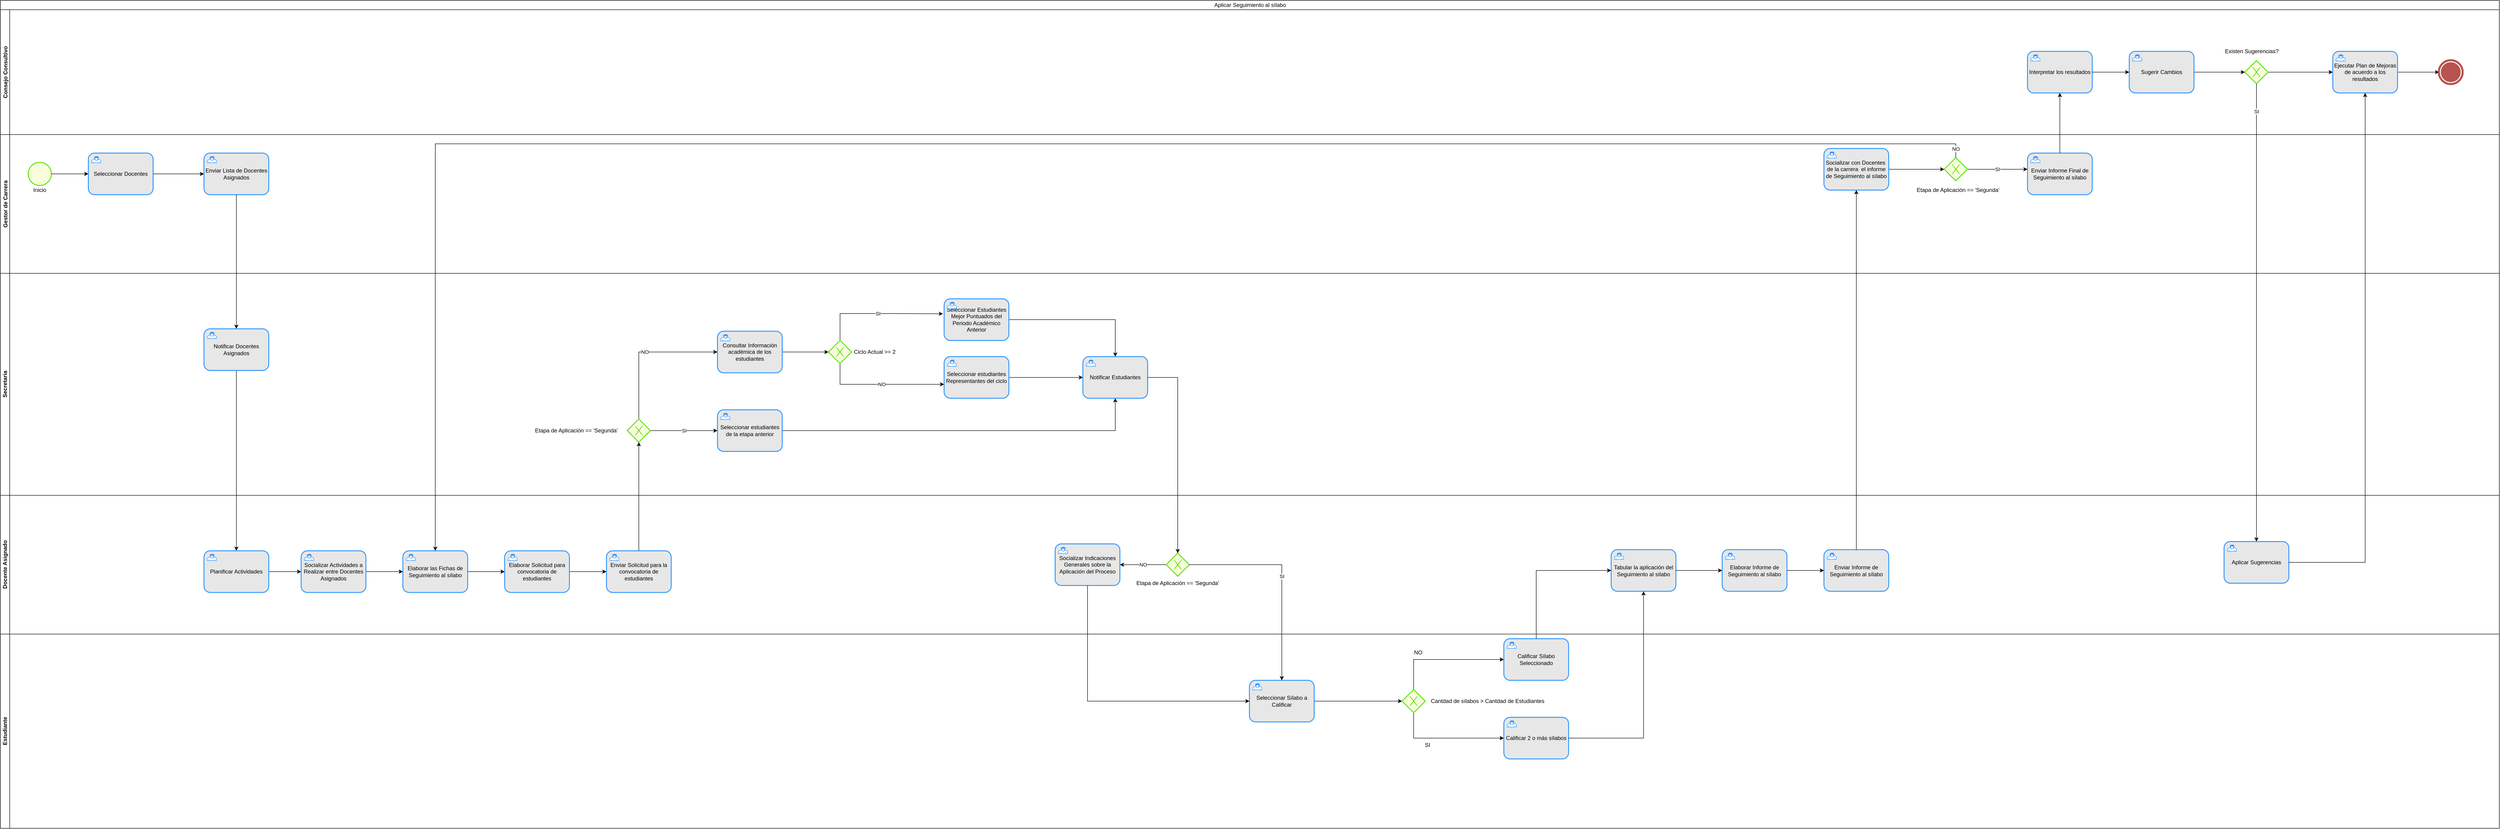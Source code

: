 <mxfile version="13.7.3" type="device"><diagram id="wMS6c1qo7de0cY_xUl5a" name="Seguimiento al sílabo y Plan de mejoras"><mxGraphModel dx="6870" dy="4930" grid="1" gridSize="10" guides="1" tooltips="1" connect="1" arrows="1" fold="1" page="1" pageScale="1" pageWidth="1100" pageHeight="850" math="0" shadow="0"><root><mxCell id="0"/><mxCell id="1" parent="0"/><mxCell id="7j1vXQ3Y-pp646SLvVlO-3" value="&lt;span style=&quot;font-weight: 400&quot;&gt;Aplicar Seguimiento al sílabo&lt;/span&gt;" style="swimlane;html=1;childLayout=stackLayout;resizeParent=1;resizeParentMax=0;horizontal=1;startSize=20;horizontalStack=0;" parent="1" vertex="1"><mxGeometry x="58" y="-40" width="5402" height="1790" as="geometry"/></mxCell><mxCell id="c_c4FFvJyuz6rl3Tw18J-2" value="Consejo Consultivo" style="swimlane;startSize=20;horizontal=0;" parent="7j1vXQ3Y-pp646SLvVlO-3" vertex="1"><mxGeometry y="20" width="5402" height="270" as="geometry"/></mxCell><mxCell id="c_c4FFvJyuz6rl3Tw18J-98" value="Existen Sugerencias?" style="text;html=1;strokeColor=none;fillColor=none;align=center;verticalAlign=middle;whiteSpace=wrap;rounded=0;" parent="c_c4FFvJyuz6rl3Tw18J-2" vertex="1"><mxGeometry x="4792" y="80" width="150" height="20" as="geometry"/></mxCell><mxCell id="hobeOAE55sl266uEwtVX-44" style="edgeStyle=orthogonalEdgeStyle;rounded=0;orthogonalLoop=1;jettySize=auto;html=1;entryX=0;entryY=0.5;entryDx=0;entryDy=0;" edge="1" parent="c_c4FFvJyuz6rl3Tw18J-2" source="c_c4FFvJyuz6rl3Tw18J-96" target="c_c4FFvJyuz6rl3Tw18J-99"><mxGeometry relative="1" as="geometry"/></mxCell><mxCell id="c_c4FFvJyuz6rl3Tw18J-96" value="" style="shape=mxgraph.bpmn.shape;html=1;verticalLabelPosition=bottom;labelBackgroundColor=#ffffff;verticalAlign=top;align=center;perimeter=rhombusPerimeter;background=gateway;outlineConnect=0;outline=none;symbol=exclusiveGw;strokeWidth=2;strokeColor=#60E10B;fillColor=#F9FDDD;" parent="c_c4FFvJyuz6rl3Tw18J-2" vertex="1"><mxGeometry x="4852" y="110" width="50" height="50" as="geometry"/></mxCell><mxCell id="c_c4FFvJyuz6rl3Tw18J-93" value="Interpretar los resultados" style="html=1;whiteSpace=wrap;rounded=1;dropTarget=0;strokeWidth=2;strokeColor=#3399FF;fillColor=#E7E7E7;" parent="c_c4FFvJyuz6rl3Tw18J-2" vertex="1"><mxGeometry x="4382" y="90" width="140" height="90" as="geometry"/></mxCell><mxCell id="c_c4FFvJyuz6rl3Tw18J-94" value="" style="shape=mxgraph.bpmn.user_task;html=1;outlineConnect=0;fontFamily=Helvetica;fontSize=12;fontColor=#000000;align=center;strokeColor=#3399FF;fillColor=#ffffff;" parent="c_c4FFvJyuz6rl3Tw18J-93" vertex="1"><mxGeometry width="20" height="14" relative="1" as="geometry"><mxPoint x="7" y="7" as="offset"/></mxGeometry></mxCell><mxCell id="hobeOAE55sl266uEwtVX-47" style="edgeStyle=orthogonalEdgeStyle;rounded=0;orthogonalLoop=1;jettySize=auto;html=1;entryX=0;entryY=0.5;entryDx=0;entryDy=0;" edge="1" parent="c_c4FFvJyuz6rl3Tw18J-2" source="c_c4FFvJyuz6rl3Tw18J-99" target="7j1vXQ3Y-pp646SLvVlO-154"><mxGeometry relative="1" as="geometry"/></mxCell><mxCell id="c_c4FFvJyuz6rl3Tw18J-99" value="Ejecutar Plan de Mejoras de acuerdo a los resultados" style="html=1;whiteSpace=wrap;rounded=1;dropTarget=0;strokeWidth=2;strokeColor=#3399FF;fillColor=#E7E7E7;" parent="c_c4FFvJyuz6rl3Tw18J-2" vertex="1"><mxGeometry x="5042" y="90" width="140" height="90" as="geometry"/></mxCell><mxCell id="c_c4FFvJyuz6rl3Tw18J-100" value="" style="shape=mxgraph.bpmn.user_task;html=1;outlineConnect=0;fontFamily=Helvetica;fontSize=12;fontColor=#000000;align=center;strokeColor=#3399FF;fillColor=#ffffff;" parent="c_c4FFvJyuz6rl3Tw18J-99" vertex="1"><mxGeometry width="20" height="14" relative="1" as="geometry"><mxPoint x="7" y="7" as="offset"/></mxGeometry></mxCell><mxCell id="7j1vXQ3Y-pp646SLvVlO-154" value="" style="shape=mxgraph.bpmn.shape;html=1;verticalLabelPosition=bottom;labelBackgroundColor=#ffffff;verticalAlign=top;align=center;perimeter=ellipsePerimeter;outlineConnect=0;outline=end;symbol=terminate;strokeWidth=2;strokeColor=#B85450;" parent="c_c4FFvJyuz6rl3Tw18J-2" vertex="1"><mxGeometry x="5272" y="110" width="50" height="50" as="geometry"/></mxCell><mxCell id="c_c4FFvJyuz6rl3Tw18J-1" value="Gestor de Carrera" style="swimlane;startSize=20;horizontal=0;" parent="7j1vXQ3Y-pp646SLvVlO-3" vertex="1"><mxGeometry y="290" width="5402" height="300" as="geometry"/></mxCell><mxCell id="hobeOAE55sl266uEwtVX-33" style="edgeStyle=orthogonalEdgeStyle;rounded=0;orthogonalLoop=1;jettySize=auto;html=1;" edge="1" parent="c_c4FFvJyuz6rl3Tw18J-1" source="hobeOAE55sl266uEwtVX-27" target="hobeOAE55sl266uEwtVX-31"><mxGeometry relative="1" as="geometry"/></mxCell><mxCell id="hobeOAE55sl266uEwtVX-27" value="Socializar con Docentes&amp;nbsp; de la carrera&amp;nbsp; el informe de Seguimiento al sílabo" style="html=1;whiteSpace=wrap;rounded=1;dropTarget=0;strokeWidth=2;strokeColor=#3399FF;fillColor=#E7E7E7;" vertex="1" parent="c_c4FFvJyuz6rl3Tw18J-1"><mxGeometry x="3942" y="30" width="140" height="90" as="geometry"/></mxCell><mxCell id="hobeOAE55sl266uEwtVX-28" value="" style="shape=mxgraph.bpmn.user_task;html=1;outlineConnect=0;fontFamily=Helvetica;fontSize=12;fontColor=#000000;align=center;strokeColor=#3399FF;fillColor=#ffffff;" vertex="1" parent="hobeOAE55sl266uEwtVX-27"><mxGeometry width="20" height="14" relative="1" as="geometry"><mxPoint x="7" y="7" as="offset"/></mxGeometry></mxCell><mxCell id="hobeOAE55sl266uEwtVX-34" value="SI" style="edgeStyle=orthogonalEdgeStyle;rounded=0;orthogonalLoop=1;jettySize=auto;html=1;entryX=0;entryY=0.389;entryDx=0;entryDy=0;entryPerimeter=0;" edge="1" parent="c_c4FFvJyuz6rl3Tw18J-1" source="hobeOAE55sl266uEwtVX-31" target="c_c4FFvJyuz6rl3Tw18J-87"><mxGeometry relative="1" as="geometry"/></mxCell><mxCell id="hobeOAE55sl266uEwtVX-31" value="" style="shape=mxgraph.bpmn.shape;html=1;verticalLabelPosition=bottom;labelBackgroundColor=#ffffff;verticalAlign=top;align=center;perimeter=rhombusPerimeter;background=gateway;outlineConnect=0;outline=none;symbol=exclusiveGw;strokeWidth=2;strokeColor=#60E10B;fillColor=#F9FDDD;" vertex="1" parent="c_c4FFvJyuz6rl3Tw18J-1"><mxGeometry x="4202" y="50" width="50" height="50" as="geometry"/></mxCell><mxCell id="7j1vXQ3Y-pp646SLvVlO-85" value="Enviar Lista de Docentes Asignados" style="html=1;whiteSpace=wrap;rounded=1;dropTarget=0;strokeWidth=2;strokeColor=#3399FF;fillColor=#E7E7E7;" parent="c_c4FFvJyuz6rl3Tw18J-1" vertex="1"><mxGeometry x="440" y="40" width="140" height="90" as="geometry"/></mxCell><mxCell id="7j1vXQ3Y-pp646SLvVlO-86" value="" style="shape=mxgraph.bpmn.user_task;html=1;outlineConnect=0;fontFamily=Helvetica;fontSize=12;fontColor=#000000;align=center;strokeColor=#3399FF;fillColor=#ffffff;" parent="7j1vXQ3Y-pp646SLvVlO-85" vertex="1"><mxGeometry width="20" height="14" relative="1" as="geometry"><mxPoint x="7" y="7" as="offset"/></mxGeometry></mxCell><mxCell id="7j1vXQ3Y-pp646SLvVlO-58" value="" style="shape=mxgraph.bpmn.shape;html=1;verticalLabelPosition=bottom;labelBackgroundColor=#ffffff;verticalAlign=top;align=center;perimeter=ellipsePerimeter;outlineConnect=0;outline=standard;symbol=general;strokeWidth=2;strokeColor=#60E10B;fillColor=#F9FDDD;" parent="c_c4FFvJyuz6rl3Tw18J-1" vertex="1"><mxGeometry x="60" y="60" width="50" height="50" as="geometry"/></mxCell><mxCell id="7j1vXQ3Y-pp646SLvVlO-84" style="edgeStyle=orthogonalEdgeStyle;rounded=0;orthogonalLoop=1;jettySize=auto;html=1;entryX=0;entryY=0.5;entryDx=0;entryDy=0;" parent="c_c4FFvJyuz6rl3Tw18J-1" source="7j1vXQ3Y-pp646SLvVlO-58" target="7j1vXQ3Y-pp646SLvVlO-82" edge="1"><mxGeometry relative="1" as="geometry"/></mxCell><mxCell id="7j1vXQ3Y-pp646SLvVlO-82" value="Seleccionar Docentes" style="html=1;whiteSpace=wrap;rounded=1;dropTarget=0;strokeWidth=2;strokeColor=#3399FF;fillColor=#E7E7E7;" parent="c_c4FFvJyuz6rl3Tw18J-1" vertex="1"><mxGeometry x="190" y="40" width="140" height="90" as="geometry"/></mxCell><mxCell id="7j1vXQ3Y-pp646SLvVlO-83" value="" style="shape=mxgraph.bpmn.user_task;html=1;outlineConnect=0;fontFamily=Helvetica;fontSize=12;fontColor=#000000;align=center;strokeColor=#3399FF;fillColor=#ffffff;" parent="7j1vXQ3Y-pp646SLvVlO-82" vertex="1"><mxGeometry width="20" height="14" relative="1" as="geometry"><mxPoint x="7" y="7" as="offset"/></mxGeometry></mxCell><mxCell id="c_c4FFvJyuz6rl3Tw18J-87" value="Enviar Informe Final de Seguimiento al sílabo" style="html=1;whiteSpace=wrap;rounded=1;dropTarget=0;strokeWidth=2;strokeColor=#3399FF;fillColor=#E7E7E7;" parent="c_c4FFvJyuz6rl3Tw18J-1" vertex="1"><mxGeometry x="4382" y="40" width="140" height="90" as="geometry"/></mxCell><mxCell id="c_c4FFvJyuz6rl3Tw18J-88" value="" style="shape=mxgraph.bpmn.user_task;html=1;outlineConnect=0;fontFamily=Helvetica;fontSize=12;fontColor=#000000;align=center;strokeColor=#3399FF;fillColor=#ffffff;" parent="c_c4FFvJyuz6rl3Tw18J-87" vertex="1"><mxGeometry width="20" height="14" relative="1" as="geometry"><mxPoint x="7" y="7" as="offset"/></mxGeometry></mxCell><mxCell id="7j1vXQ3Y-pp646SLvVlO-61" value="Inicio" style="text;html=1;strokeColor=none;fillColor=none;align=center;verticalAlign=middle;whiteSpace=wrap;rounded=0;" parent="c_c4FFvJyuz6rl3Tw18J-1" vertex="1"><mxGeometry x="35" y="110" width="100" height="20" as="geometry"/></mxCell><mxCell id="7j1vXQ3Y-pp646SLvVlO-87" value="" style="edgeStyle=orthogonalEdgeStyle;rounded=0;orthogonalLoop=1;jettySize=auto;html=1;" parent="c_c4FFvJyuz6rl3Tw18J-1" source="7j1vXQ3Y-pp646SLvVlO-82" target="7j1vXQ3Y-pp646SLvVlO-85" edge="1"><mxGeometry relative="1" as="geometry"/></mxCell><mxCell id="hobeOAE55sl266uEwtVX-32" value="Etapa de Aplicación == 'Segunda'" style="text;html=1;strokeColor=none;fillColor=none;align=center;verticalAlign=middle;whiteSpace=wrap;rounded=0;" vertex="1" parent="c_c4FFvJyuz6rl3Tw18J-1"><mxGeometry x="4122" y="110" width="220" height="20" as="geometry"/></mxCell><mxCell id="oKVSsFdwp7j3t7HxTBMV-1" style="edgeStyle=orthogonalEdgeStyle;rounded=0;orthogonalLoop=1;jettySize=auto;html=1;" parent="7j1vXQ3Y-pp646SLvVlO-3" source="7j1vXQ3Y-pp646SLvVlO-85" target="7j1vXQ3Y-pp646SLvVlO-91" edge="1"><mxGeometry relative="1" as="geometry"/></mxCell><mxCell id="oKVSsFdwp7j3t7HxTBMV-2" style="edgeStyle=orthogonalEdgeStyle;rounded=0;orthogonalLoop=1;jettySize=auto;html=1;" parent="7j1vXQ3Y-pp646SLvVlO-3" source="7j1vXQ3Y-pp646SLvVlO-91" target="c_c4FFvJyuz6rl3Tw18J-4" edge="1"><mxGeometry relative="1" as="geometry"/></mxCell><mxCell id="7j1vXQ3Y-pp646SLvVlO-21" value="Secretaria" style="swimlane;html=1;startSize=20;horizontal=0;" parent="7j1vXQ3Y-pp646SLvVlO-3" vertex="1"><mxGeometry y="590" width="5402" height="480" as="geometry"/></mxCell><mxCell id="c_c4FFvJyuz6rl3Tw18J-37" style="edgeStyle=orthogonalEdgeStyle;rounded=0;orthogonalLoop=1;jettySize=auto;html=1;entryX=0.5;entryY=0;entryDx=0;entryDy=0;" parent="7j1vXQ3Y-pp646SLvVlO-21" source="c_c4FFvJyuz6rl3Tw18J-25" target="c_c4FFvJyuz6rl3Tw18J-35" edge="1"><mxGeometry relative="1" as="geometry"/></mxCell><mxCell id="c_c4FFvJyuz6rl3Tw18J-25" value="Seleccionar Estudiantes Mejor Puntuados del Periodo Académico Anterior" style="html=1;whiteSpace=wrap;rounded=1;dropTarget=0;strokeWidth=2;strokeColor=#3399FF;fillColor=#E7E7E7;" parent="7j1vXQ3Y-pp646SLvVlO-21" vertex="1"><mxGeometry x="2040" y="55.07" width="140" height="90" as="geometry"/></mxCell><mxCell id="c_c4FFvJyuz6rl3Tw18J-26" value="" style="shape=mxgraph.bpmn.user_task;html=1;outlineConnect=0;fontFamily=Helvetica;fontSize=12;fontColor=#000000;align=center;strokeColor=#3399FF;fillColor=#ffffff;" parent="c_c4FFvJyuz6rl3Tw18J-25" vertex="1"><mxGeometry width="20" height="14" relative="1" as="geometry"><mxPoint x="7" y="7" as="offset"/></mxGeometry></mxCell><mxCell id="hobeOAE55sl266uEwtVX-9" value="NO" style="edgeStyle=orthogonalEdgeStyle;rounded=0;orthogonalLoop=1;jettySize=auto;html=1;entryX=0;entryY=0.666;entryDx=0;entryDy=0;entryPerimeter=0;" edge="1" parent="7j1vXQ3Y-pp646SLvVlO-21" source="c_c4FFvJyuz6rl3Tw18J-23" target="c_c4FFvJyuz6rl3Tw18J-27"><mxGeometry relative="1" as="geometry"><Array as="points"><mxPoint x="1815" y="240"/></Array></mxGeometry></mxCell><mxCell id="hobeOAE55sl266uEwtVX-10" value="SI" style="edgeStyle=orthogonalEdgeStyle;rounded=0;orthogonalLoop=1;jettySize=auto;html=1;entryX=-0.018;entryY=0.36;entryDx=0;entryDy=0;entryPerimeter=0;" edge="1" parent="7j1vXQ3Y-pp646SLvVlO-21" source="c_c4FFvJyuz6rl3Tw18J-23" target="c_c4FFvJyuz6rl3Tw18J-25"><mxGeometry relative="1" as="geometry"><Array as="points"><mxPoint x="1815" y="87"/><mxPoint x="1940" y="87"/></Array></mxGeometry></mxCell><mxCell id="c_c4FFvJyuz6rl3Tw18J-23" value="" style="shape=mxgraph.bpmn.shape;html=1;verticalLabelPosition=bottom;labelBackgroundColor=#ffffff;verticalAlign=top;align=center;perimeter=rhombusPerimeter;background=gateway;outlineConnect=0;outline=none;symbol=exclusiveGw;strokeWidth=2;strokeColor=#60E10B;fillColor=#F9FDDD;" parent="7j1vXQ3Y-pp646SLvVlO-21" vertex="1"><mxGeometry x="1790" y="145.07" width="50" height="50" as="geometry"/></mxCell><mxCell id="c_c4FFvJyuz6rl3Tw18J-34" value="Ciclo Actual &amp;gt;= 2" style="text;html=1;strokeColor=none;fillColor=none;align=center;verticalAlign=middle;whiteSpace=wrap;rounded=0;" parent="7j1vXQ3Y-pp646SLvVlO-21" vertex="1"><mxGeometry x="1840" y="160.07" width="100" height="20" as="geometry"/></mxCell><mxCell id="7j1vXQ3Y-pp646SLvVlO-91" value="Notificar Docentes Asignados" style="html=1;whiteSpace=wrap;rounded=1;dropTarget=0;strokeWidth=2;strokeColor=#3399FF;fillColor=#E7E7E7;" parent="7j1vXQ3Y-pp646SLvVlO-21" vertex="1"><mxGeometry x="440" y="120" width="140" height="90" as="geometry"/></mxCell><mxCell id="7j1vXQ3Y-pp646SLvVlO-92" value="" style="shape=mxgraph.bpmn.user_task;html=1;outlineConnect=0;fontFamily=Helvetica;fontSize=12;fontColor=#000000;align=center;strokeColor=#3399FF;fillColor=#ffffff;" parent="7j1vXQ3Y-pp646SLvVlO-91" vertex="1"><mxGeometry width="20" height="14" relative="1" as="geometry"><mxPoint x="7" y="7" as="offset"/></mxGeometry></mxCell><mxCell id="c_c4FFvJyuz6rl3Tw18J-24" style="edgeStyle=orthogonalEdgeStyle;rounded=0;orthogonalLoop=1;jettySize=auto;html=1;" parent="7j1vXQ3Y-pp646SLvVlO-21" source="c_c4FFvJyuz6rl3Tw18J-20" target="c_c4FFvJyuz6rl3Tw18J-23" edge="1"><mxGeometry relative="1" as="geometry"/></mxCell><mxCell id="c_c4FFvJyuz6rl3Tw18J-20" value="Consultar Información académica de los estudiantes" style="html=1;whiteSpace=wrap;rounded=1;dropTarget=0;strokeWidth=2;strokeColor=#3399FF;fillColor=#E7E7E7;" parent="7j1vXQ3Y-pp646SLvVlO-21" vertex="1"><mxGeometry x="1550" y="125.07" width="140" height="90" as="geometry"/></mxCell><mxCell id="c_c4FFvJyuz6rl3Tw18J-21" value="" style="shape=mxgraph.bpmn.user_task;html=1;outlineConnect=0;fontFamily=Helvetica;fontSize=12;fontColor=#000000;align=center;strokeColor=#3399FF;fillColor=#ffffff;" parent="c_c4FFvJyuz6rl3Tw18J-20" vertex="1"><mxGeometry width="20" height="14" relative="1" as="geometry"><mxPoint x="7" y="7" as="offset"/></mxGeometry></mxCell><mxCell id="hobeOAE55sl266uEwtVX-8" style="edgeStyle=orthogonalEdgeStyle;rounded=0;orthogonalLoop=1;jettySize=auto;html=1;entryX=0;entryY=0.5;entryDx=0;entryDy=0;" edge="1" parent="7j1vXQ3Y-pp646SLvVlO-21" source="c_c4FFvJyuz6rl3Tw18J-27" target="c_c4FFvJyuz6rl3Tw18J-35"><mxGeometry relative="1" as="geometry"/></mxCell><mxCell id="c_c4FFvJyuz6rl3Tw18J-27" value="Seleccionar estudiantes Representantes del ciclo" style="html=1;whiteSpace=wrap;rounded=1;dropTarget=0;strokeWidth=2;strokeColor=#3399FF;fillColor=#E7E7E7;" parent="7j1vXQ3Y-pp646SLvVlO-21" vertex="1"><mxGeometry x="2040" y="180.07" width="140" height="90" as="geometry"/></mxCell><mxCell id="c_c4FFvJyuz6rl3Tw18J-28" value="" style="shape=mxgraph.bpmn.user_task;html=1;outlineConnect=0;fontFamily=Helvetica;fontSize=12;fontColor=#000000;align=center;strokeColor=#3399FF;fillColor=#ffffff;" parent="c_c4FFvJyuz6rl3Tw18J-27" vertex="1"><mxGeometry width="20" height="14" relative="1" as="geometry"><mxPoint x="7" y="7" as="offset"/></mxGeometry></mxCell><mxCell id="c_c4FFvJyuz6rl3Tw18J-35" value="Notificar Estudiantes" style="html=1;whiteSpace=wrap;rounded=1;dropTarget=0;strokeWidth=2;strokeColor=#3399FF;fillColor=#E7E7E7;" parent="7j1vXQ3Y-pp646SLvVlO-21" vertex="1"><mxGeometry x="2340" y="180.07" width="140" height="90" as="geometry"/></mxCell><mxCell id="c_c4FFvJyuz6rl3Tw18J-36" value="" style="shape=mxgraph.bpmn.user_task;html=1;outlineConnect=0;fontFamily=Helvetica;fontSize=12;fontColor=#000000;align=center;strokeColor=#3399FF;fillColor=#ffffff;" parent="c_c4FFvJyuz6rl3Tw18J-35" vertex="1"><mxGeometry width="20" height="14" relative="1" as="geometry"><mxPoint x="7" y="7" as="offset"/></mxGeometry></mxCell><mxCell id="hobeOAE55sl266uEwtVX-11" style="edgeStyle=orthogonalEdgeStyle;rounded=0;orthogonalLoop=1;jettySize=auto;html=1;entryX=0.5;entryY=1;entryDx=0;entryDy=0;" edge="1" parent="7j1vXQ3Y-pp646SLvVlO-21" source="hobeOAE55sl266uEwtVX-5" target="c_c4FFvJyuz6rl3Tw18J-35"><mxGeometry relative="1" as="geometry"/></mxCell><mxCell id="hobeOAE55sl266uEwtVX-5" value="Seleccionar estudiantes de la etapa anterior" style="html=1;whiteSpace=wrap;rounded=1;dropTarget=0;strokeWidth=2;strokeColor=#3399FF;fillColor=#E7E7E7;" vertex="1" parent="7j1vXQ3Y-pp646SLvVlO-21"><mxGeometry x="1550" y="295.07" width="140" height="90" as="geometry"/></mxCell><mxCell id="hobeOAE55sl266uEwtVX-6" value="" style="shape=mxgraph.bpmn.user_task;html=1;outlineConnect=0;fontFamily=Helvetica;fontSize=12;fontColor=#000000;align=center;strokeColor=#3399FF;fillColor=#ffffff;" vertex="1" parent="hobeOAE55sl266uEwtVX-5"><mxGeometry width="20" height="14" relative="1" as="geometry"><mxPoint x="7" y="7" as="offset"/></mxGeometry></mxCell><mxCell id="hobeOAE55sl266uEwtVX-3" value="Etapa de Aplicación == 'Segunda'" style="text;html=1;strokeColor=none;fillColor=none;align=center;verticalAlign=middle;whiteSpace=wrap;rounded=0;" vertex="1" parent="7j1vXQ3Y-pp646SLvVlO-21"><mxGeometry x="1135" y="330.07" width="220" height="20" as="geometry"/></mxCell><mxCell id="hobeOAE55sl266uEwtVX-4" value="NO" style="edgeStyle=orthogonalEdgeStyle;rounded=0;orthogonalLoop=1;jettySize=auto;html=1;entryX=0;entryY=0.5;entryDx=0;entryDy=0;" edge="1" parent="7j1vXQ3Y-pp646SLvVlO-21" source="hobeOAE55sl266uEwtVX-1" target="c_c4FFvJyuz6rl3Tw18J-20"><mxGeometry relative="1" as="geometry"><Array as="points"><mxPoint x="1380" y="170"/></Array></mxGeometry></mxCell><mxCell id="hobeOAE55sl266uEwtVX-7" value="SI" style="edgeStyle=orthogonalEdgeStyle;rounded=0;orthogonalLoop=1;jettySize=auto;html=1;entryX=0;entryY=0.5;entryDx=0;entryDy=0;" edge="1" parent="7j1vXQ3Y-pp646SLvVlO-21" source="hobeOAE55sl266uEwtVX-1" target="hobeOAE55sl266uEwtVX-5"><mxGeometry relative="1" as="geometry"/></mxCell><mxCell id="hobeOAE55sl266uEwtVX-1" value="" style="shape=mxgraph.bpmn.shape;html=1;verticalLabelPosition=bottom;labelBackgroundColor=#ffffff;verticalAlign=top;align=center;perimeter=rhombusPerimeter;background=gateway;outlineConnect=0;outline=none;symbol=exclusiveGw;strokeWidth=2;strokeColor=#60E10B;fillColor=#F9FDDD;" vertex="1" parent="7j1vXQ3Y-pp646SLvVlO-21"><mxGeometry x="1355" y="315.07" width="50" height="50" as="geometry"/></mxCell><mxCell id="7j1vXQ3Y-pp646SLvVlO-37" value="Docente Asignado" style="swimlane;html=1;startSize=20;horizontal=0;" parent="7j1vXQ3Y-pp646SLvVlO-3" vertex="1"><mxGeometry y="1070" width="5402" height="300" as="geometry"/></mxCell><mxCell id="7j1vXQ3Y-pp646SLvVlO-46" style="edgeStyle=none;rounded=0;orthogonalLoop=1;jettySize=auto;html=1;endArrow=classicThin;endFill=1;strokeWidth=2;" parent="7j1vXQ3Y-pp646SLvVlO-37" edge="1"><mxGeometry relative="1" as="geometry"><mxPoint x="1595" y="150" as="sourcePoint"/></mxGeometry></mxCell><mxCell id="7j1vXQ3Y-pp646SLvVlO-47" style="edgeStyle=orthogonalEdgeStyle;rounded=0;orthogonalLoop=1;jettySize=auto;html=1;entryX=0;entryY=0.5;entryDx=0;entryDy=0;strokeWidth=2;" parent="7j1vXQ3Y-pp646SLvVlO-37" edge="1"><mxGeometry relative="1" as="geometry"><mxPoint x="1385" y="150" as="sourcePoint"/></mxGeometry></mxCell><mxCell id="7j1vXQ3Y-pp646SLvVlO-57" style="edgeStyle=orthogonalEdgeStyle;rounded=0;orthogonalLoop=1;jettySize=auto;html=1;strokeWidth=2;" parent="7j1vXQ3Y-pp646SLvVlO-37" edge="1"><mxGeometry relative="1" as="geometry"><mxPoint x="1805" y="150" as="sourcePoint"/></mxGeometry></mxCell><mxCell id="oKVSsFdwp7j3t7HxTBMV-3" style="edgeStyle=orthogonalEdgeStyle;rounded=0;orthogonalLoop=1;jettySize=auto;html=1;entryX=0;entryY=0.5;entryDx=0;entryDy=0;" parent="7j1vXQ3Y-pp646SLvVlO-37" source="c_c4FFvJyuz6rl3Tw18J-4" target="c_c4FFvJyuz6rl3Tw18J-7" edge="1"><mxGeometry relative="1" as="geometry"/></mxCell><mxCell id="hobeOAE55sl266uEwtVX-41" value="Aplicar Sugerencias" style="html=1;whiteSpace=wrap;rounded=1;dropTarget=0;strokeWidth=2;strokeColor=#3399FF;fillColor=#E7E7E7;" vertex="1" parent="7j1vXQ3Y-pp646SLvVlO-37"><mxGeometry x="4807" y="100" width="140" height="90" as="geometry"/></mxCell><mxCell id="hobeOAE55sl266uEwtVX-42" value="" style="shape=mxgraph.bpmn.user_task;html=1;outlineConnect=0;fontFamily=Helvetica;fontSize=12;fontColor=#000000;align=center;strokeColor=#3399FF;fillColor=#ffffff;" vertex="1" parent="hobeOAE55sl266uEwtVX-41"><mxGeometry width="20" height="14" relative="1" as="geometry"><mxPoint x="7" y="7" as="offset"/></mxGeometry></mxCell><mxCell id="hobeOAE55sl266uEwtVX-14" value="Socializar Indicaciones Generales sobre la Aplicación del Proceso" style="html=1;whiteSpace=wrap;rounded=1;dropTarget=0;strokeWidth=2;strokeColor=#3399FF;fillColor=#E7E7E7;" vertex="1" parent="7j1vXQ3Y-pp646SLvVlO-37"><mxGeometry x="2280" y="105" width="140" height="90" as="geometry"/></mxCell><mxCell id="hobeOAE55sl266uEwtVX-15" value="" style="shape=mxgraph.bpmn.user_task;html=1;outlineConnect=0;fontFamily=Helvetica;fontSize=12;fontColor=#000000;align=center;strokeColor=#3399FF;fillColor=#ffffff;" vertex="1" parent="hobeOAE55sl266uEwtVX-14"><mxGeometry width="20" height="14" relative="1" as="geometry"><mxPoint x="7" y="7" as="offset"/></mxGeometry></mxCell><mxCell id="hobeOAE55sl266uEwtVX-16" value="NO" style="edgeStyle=orthogonalEdgeStyle;rounded=0;orthogonalLoop=1;jettySize=auto;html=1;entryX=1;entryY=0.5;entryDx=0;entryDy=0;" edge="1" parent="7j1vXQ3Y-pp646SLvVlO-37" source="hobeOAE55sl266uEwtVX-12" target="hobeOAE55sl266uEwtVX-14"><mxGeometry relative="1" as="geometry"/></mxCell><mxCell id="hobeOAE55sl266uEwtVX-12" value="" style="shape=mxgraph.bpmn.shape;html=1;verticalLabelPosition=bottom;labelBackgroundColor=#ffffff;verticalAlign=top;align=center;perimeter=rhombusPerimeter;background=gateway;outlineConnect=0;outline=none;symbol=exclusiveGw;strokeWidth=2;strokeColor=#60E10B;fillColor=#F9FDDD;" vertex="1" parent="7j1vXQ3Y-pp646SLvVlO-37"><mxGeometry x="2520" y="125" width="50" height="50" as="geometry"/></mxCell><mxCell id="hobeOAE55sl266uEwtVX-24" value="Enviar Informe de Seguimiento al sílabo" style="html=1;whiteSpace=wrap;rounded=1;dropTarget=0;strokeWidth=2;strokeColor=#3399FF;fillColor=#E7E7E7;" vertex="1" parent="7j1vXQ3Y-pp646SLvVlO-37"><mxGeometry x="3942" y="117.5" width="140" height="90" as="geometry"/></mxCell><mxCell id="hobeOAE55sl266uEwtVX-25" value="" style="shape=mxgraph.bpmn.user_task;html=1;outlineConnect=0;fontFamily=Helvetica;fontSize=12;fontColor=#000000;align=center;strokeColor=#3399FF;fillColor=#ffffff;" vertex="1" parent="hobeOAE55sl266uEwtVX-24"><mxGeometry width="20" height="14" relative="1" as="geometry"><mxPoint x="7" y="7" as="offset"/></mxGeometry></mxCell><mxCell id="c_c4FFvJyuz6rl3Tw18J-46" value="Tabular la aplicación del Seguimiento al sílabo" style="html=1;whiteSpace=wrap;rounded=1;dropTarget=0;strokeWidth=2;strokeColor=#3399FF;fillColor=#E7E7E7;" parent="7j1vXQ3Y-pp646SLvVlO-37" vertex="1"><mxGeometry x="3482" y="117.5" width="140" height="90" as="geometry"/></mxCell><mxCell id="c_c4FFvJyuz6rl3Tw18J-47" value="" style="shape=mxgraph.bpmn.user_task;html=1;outlineConnect=0;fontFamily=Helvetica;fontSize=12;fontColor=#000000;align=center;strokeColor=#3399FF;fillColor=#ffffff;" parent="c_c4FFvJyuz6rl3Tw18J-46" vertex="1"><mxGeometry width="20" height="14" relative="1" as="geometry"><mxPoint x="7" y="7" as="offset"/></mxGeometry></mxCell><mxCell id="c_c4FFvJyuz6rl3Tw18J-49" value="Elaborar Informe de Seguimiento al sílabo" style="html=1;whiteSpace=wrap;rounded=1;dropTarget=0;strokeWidth=2;strokeColor=#3399FF;fillColor=#E7E7E7;" parent="7j1vXQ3Y-pp646SLvVlO-37" vertex="1"><mxGeometry x="3722" y="117.5" width="140" height="90" as="geometry"/></mxCell><mxCell id="c_c4FFvJyuz6rl3Tw18J-50" value="" style="shape=mxgraph.bpmn.user_task;html=1;outlineConnect=0;fontFamily=Helvetica;fontSize=12;fontColor=#000000;align=center;strokeColor=#3399FF;fillColor=#ffffff;" parent="c_c4FFvJyuz6rl3Tw18J-49" vertex="1"><mxGeometry width="20" height="14" relative="1" as="geometry"><mxPoint x="7" y="7" as="offset"/></mxGeometry></mxCell><mxCell id="c_c4FFvJyuz6rl3Tw18J-4" value="Planificar Actividades" style="html=1;whiteSpace=wrap;rounded=1;dropTarget=0;strokeWidth=2;strokeColor=#3399FF;fillColor=#E7E7E7;" parent="7j1vXQ3Y-pp646SLvVlO-37" vertex="1"><mxGeometry x="440" y="120" width="140" height="90" as="geometry"/></mxCell><mxCell id="c_c4FFvJyuz6rl3Tw18J-5" value="" style="shape=mxgraph.bpmn.user_task;html=1;outlineConnect=0;fontFamily=Helvetica;fontSize=12;fontColor=#000000;align=center;strokeColor=#3399FF;fillColor=#ffffff;" parent="c_c4FFvJyuz6rl3Tw18J-4" vertex="1"><mxGeometry width="20" height="14" relative="1" as="geometry"><mxPoint x="7" y="7" as="offset"/></mxGeometry></mxCell><mxCell id="c_c4FFvJyuz6rl3Tw18J-13" value="" style="edgeStyle=orthogonalEdgeStyle;rounded=0;orthogonalLoop=1;jettySize=auto;html=1;" parent="7j1vXQ3Y-pp646SLvVlO-37" source="c_c4FFvJyuz6rl3Tw18J-7" target="c_c4FFvJyuz6rl3Tw18J-11" edge="1"><mxGeometry relative="1" as="geometry"/></mxCell><mxCell id="c_c4FFvJyuz6rl3Tw18J-7" value="Socializar Actividades a Realizar entre Docentes Asignados" style="html=1;whiteSpace=wrap;rounded=1;dropTarget=0;strokeWidth=2;strokeColor=#3399FF;fillColor=#E7E7E7;" parent="7j1vXQ3Y-pp646SLvVlO-37" vertex="1"><mxGeometry x="650" y="120" width="140" height="90" as="geometry"/></mxCell><mxCell id="c_c4FFvJyuz6rl3Tw18J-8" value="" style="shape=mxgraph.bpmn.user_task;html=1;outlineConnect=0;fontFamily=Helvetica;fontSize=12;fontColor=#000000;align=center;strokeColor=#3399FF;fillColor=#ffffff;" parent="c_c4FFvJyuz6rl3Tw18J-7" vertex="1"><mxGeometry width="20" height="14" relative="1" as="geometry"><mxPoint x="7" y="7" as="offset"/></mxGeometry></mxCell><mxCell id="c_c4FFvJyuz6rl3Tw18J-16" value="" style="edgeStyle=orthogonalEdgeStyle;rounded=0;orthogonalLoop=1;jettySize=auto;html=1;" parent="7j1vXQ3Y-pp646SLvVlO-37" source="c_c4FFvJyuz6rl3Tw18J-11" target="c_c4FFvJyuz6rl3Tw18J-14" edge="1"><mxGeometry relative="1" as="geometry"/></mxCell><mxCell id="c_c4FFvJyuz6rl3Tw18J-11" value="Elaborar las Fichas de Seguimiento al sílabo" style="html=1;whiteSpace=wrap;rounded=1;dropTarget=0;strokeWidth=2;strokeColor=#3399FF;fillColor=#E7E7E7;" parent="7j1vXQ3Y-pp646SLvVlO-37" vertex="1"><mxGeometry x="870" y="120" width="140" height="90" as="geometry"/></mxCell><mxCell id="c_c4FFvJyuz6rl3Tw18J-12" value="" style="shape=mxgraph.bpmn.user_task;html=1;outlineConnect=0;fontFamily=Helvetica;fontSize=12;fontColor=#000000;align=center;strokeColor=#3399FF;fillColor=#ffffff;" parent="c_c4FFvJyuz6rl3Tw18J-11" vertex="1"><mxGeometry width="20" height="14" relative="1" as="geometry"><mxPoint x="7" y="7" as="offset"/></mxGeometry></mxCell><mxCell id="c_c4FFvJyuz6rl3Tw18J-19" value="" style="edgeStyle=orthogonalEdgeStyle;rounded=0;orthogonalLoop=1;jettySize=auto;html=1;" parent="7j1vXQ3Y-pp646SLvVlO-37" source="c_c4FFvJyuz6rl3Tw18J-14" target="c_c4FFvJyuz6rl3Tw18J-17" edge="1"><mxGeometry relative="1" as="geometry"/></mxCell><mxCell id="c_c4FFvJyuz6rl3Tw18J-14" value="Elaborar Solicitud para convocatoria de estudiantes" style="html=1;whiteSpace=wrap;rounded=1;dropTarget=0;strokeWidth=2;strokeColor=#3399FF;fillColor=#E7E7E7;" parent="7j1vXQ3Y-pp646SLvVlO-37" vertex="1"><mxGeometry x="1090" y="120" width="140" height="90" as="geometry"/></mxCell><mxCell id="c_c4FFvJyuz6rl3Tw18J-15" value="" style="shape=mxgraph.bpmn.user_task;html=1;outlineConnect=0;fontFamily=Helvetica;fontSize=12;fontColor=#000000;align=center;strokeColor=#3399FF;fillColor=#ffffff;" parent="c_c4FFvJyuz6rl3Tw18J-14" vertex="1"><mxGeometry width="20" height="14" relative="1" as="geometry"><mxPoint x="7" y="7" as="offset"/></mxGeometry></mxCell><mxCell id="c_c4FFvJyuz6rl3Tw18J-17" value="Enviar Solicitud para la convocatoria de estudiantes" style="html=1;whiteSpace=wrap;rounded=1;dropTarget=0;strokeWidth=2;strokeColor=#3399FF;fillColor=#E7E7E7;" parent="7j1vXQ3Y-pp646SLvVlO-37" vertex="1"><mxGeometry x="1310" y="120" width="140" height="90" as="geometry"/></mxCell><mxCell id="c_c4FFvJyuz6rl3Tw18J-18" value="" style="shape=mxgraph.bpmn.user_task;html=1;outlineConnect=0;fontFamily=Helvetica;fontSize=12;fontColor=#000000;align=center;strokeColor=#3399FF;fillColor=#ffffff;" parent="c_c4FFvJyuz6rl3Tw18J-17" vertex="1"><mxGeometry width="20" height="14" relative="1" as="geometry"><mxPoint x="7" y="7" as="offset"/></mxGeometry></mxCell><mxCell id="c_c4FFvJyuz6rl3Tw18J-51" value="" style="edgeStyle=orthogonalEdgeStyle;rounded=0;orthogonalLoop=1;jettySize=auto;html=1;" parent="7j1vXQ3Y-pp646SLvVlO-37" source="c_c4FFvJyuz6rl3Tw18J-46" target="c_c4FFvJyuz6rl3Tw18J-49" edge="1"><mxGeometry relative="1" as="geometry"/></mxCell><mxCell id="hobeOAE55sl266uEwtVX-30" value="Etapa de Aplicación == 'Segunda'" style="text;html=1;strokeColor=none;fillColor=none;align=center;verticalAlign=middle;whiteSpace=wrap;rounded=0;" vertex="1" parent="7j1vXQ3Y-pp646SLvVlO-37"><mxGeometry x="2435" y="180" width="220" height="20" as="geometry"/></mxCell><mxCell id="hobeOAE55sl266uEwtVX-26" value="" style="edgeStyle=orthogonalEdgeStyle;rounded=0;orthogonalLoop=1;jettySize=auto;html=1;" edge="1" parent="7j1vXQ3Y-pp646SLvVlO-37" source="c_c4FFvJyuz6rl3Tw18J-49" target="hobeOAE55sl266uEwtVX-24"><mxGeometry relative="1" as="geometry"/></mxCell><mxCell id="7j1vXQ3Y-pp646SLvVlO-65" value="Estudiante" style="swimlane;html=1;startSize=20;horizontal=0;" parent="7j1vXQ3Y-pp646SLvVlO-3" vertex="1"><mxGeometry y="1370" width="5402" height="420" as="geometry"/></mxCell><mxCell id="7j1vXQ3Y-pp646SLvVlO-66" style="edgeStyle=orthogonalEdgeStyle;rounded=0;orthogonalLoop=1;jettySize=auto;html=1;entryX=0;entryY=0.5;entryDx=0;entryDy=0;" parent="7j1vXQ3Y-pp646SLvVlO-65" edge="1"><mxGeometry relative="1" as="geometry"><mxPoint x="390" y="105" as="targetPoint"/></mxGeometry></mxCell><mxCell id="7j1vXQ3Y-pp646SLvVlO-122" style="edgeStyle=orthogonalEdgeStyle;rounded=0;orthogonalLoop=1;jettySize=auto;html=1;" parent="7j1vXQ3Y-pp646SLvVlO-65" source="7j1vXQ3Y-pp646SLvVlO-97" target="7j1vXQ3Y-pp646SLvVlO-121" edge="1"><mxGeometry relative="1" as="geometry"/></mxCell><mxCell id="7j1vXQ3Y-pp646SLvVlO-129" value="NO" style="text;html=1;strokeColor=none;fillColor=none;align=center;verticalAlign=middle;whiteSpace=wrap;rounded=0;" parent="7j1vXQ3Y-pp646SLvVlO-65" vertex="1"><mxGeometry x="2920" y="30" width="290" height="20" as="geometry"/></mxCell><mxCell id="7j1vXQ3Y-pp646SLvVlO-126" style="edgeStyle=orthogonalEdgeStyle;rounded=0;orthogonalLoop=1;jettySize=auto;html=1;entryX=0;entryY=0.5;entryDx=0;entryDy=0;" parent="7j1vXQ3Y-pp646SLvVlO-65" source="7j1vXQ3Y-pp646SLvVlO-121" target="7j1vXQ3Y-pp646SLvVlO-124" edge="1"><mxGeometry relative="1" as="geometry"><Array as="points"><mxPoint x="3055" y="55"/></Array></mxGeometry></mxCell><mxCell id="7j1vXQ3Y-pp646SLvVlO-130" style="edgeStyle=orthogonalEdgeStyle;rounded=0;orthogonalLoop=1;jettySize=auto;html=1;entryX=0;entryY=0.5;entryDx=0;entryDy=0;" parent="7j1vXQ3Y-pp646SLvVlO-65" source="7j1vXQ3Y-pp646SLvVlO-121" target="7j1vXQ3Y-pp646SLvVlO-127" edge="1"><mxGeometry relative="1" as="geometry"><Array as="points"><mxPoint x="3055" y="225"/></Array></mxGeometry></mxCell><mxCell id="7j1vXQ3Y-pp646SLvVlO-123" value="Cantdad de sílabos &amp;gt; Cantdad de Estudiantes" style="text;html=1;strokeColor=none;fillColor=none;align=center;verticalAlign=middle;whiteSpace=wrap;rounded=0;" parent="7j1vXQ3Y-pp646SLvVlO-65" vertex="1"><mxGeometry x="3080" y="135" width="270" height="20" as="geometry"/></mxCell><mxCell id="7j1vXQ3Y-pp646SLvVlO-121" value="" style="shape=mxgraph.bpmn.shape;html=1;verticalLabelPosition=bottom;labelBackgroundColor=#ffffff;verticalAlign=top;align=center;perimeter=rhombusPerimeter;background=gateway;outlineConnect=0;outline=none;symbol=exclusiveGw;strokeWidth=2;strokeColor=#60E10B;fillColor=#F9FDDD;" parent="7j1vXQ3Y-pp646SLvVlO-65" vertex="1"><mxGeometry x="3030" y="120" width="50" height="50" as="geometry"/></mxCell><mxCell id="7j1vXQ3Y-pp646SLvVlO-127" value="Calificar 2 o más sílabos" style="html=1;whiteSpace=wrap;rounded=1;dropTarget=0;strokeWidth=2;strokeColor=#3399FF;fillColor=#E7E7E7;" parent="7j1vXQ3Y-pp646SLvVlO-65" vertex="1"><mxGeometry x="3250" y="180" width="140" height="90" as="geometry"/></mxCell><mxCell id="7j1vXQ3Y-pp646SLvVlO-128" value="" style="shape=mxgraph.bpmn.user_task;html=1;outlineConnect=0;fontFamily=Helvetica;fontSize=12;fontColor=#000000;align=center;strokeColor=#3399FF;fillColor=#ffffff;" parent="7j1vXQ3Y-pp646SLvVlO-127" vertex="1"><mxGeometry width="20" height="14" relative="1" as="geometry"><mxPoint x="7" y="7" as="offset"/></mxGeometry></mxCell><mxCell id="7j1vXQ3Y-pp646SLvVlO-131" value="SI" style="text;html=1;strokeColor=none;fillColor=none;align=center;verticalAlign=middle;whiteSpace=wrap;rounded=0;" parent="7j1vXQ3Y-pp646SLvVlO-65" vertex="1"><mxGeometry x="2940" y="230" width="290" height="20" as="geometry"/></mxCell><mxCell id="7j1vXQ3Y-pp646SLvVlO-124" value="Calificar Sílabo Seleccionado" style="html=1;whiteSpace=wrap;rounded=1;dropTarget=0;strokeWidth=2;strokeColor=#3399FF;fillColor=#E7E7E7;" parent="7j1vXQ3Y-pp646SLvVlO-65" vertex="1"><mxGeometry x="3250" y="10" width="140" height="90" as="geometry"/></mxCell><mxCell id="7j1vXQ3Y-pp646SLvVlO-125" value="" style="shape=mxgraph.bpmn.user_task;html=1;outlineConnect=0;fontFamily=Helvetica;fontSize=12;fontColor=#000000;align=center;strokeColor=#3399FF;fillColor=#ffffff;" parent="7j1vXQ3Y-pp646SLvVlO-124" vertex="1"><mxGeometry width="20" height="14" relative="1" as="geometry"><mxPoint x="7" y="7" as="offset"/></mxGeometry></mxCell><mxCell id="7j1vXQ3Y-pp646SLvVlO-97" value="Seleccionar Sílabo a Calificar" style="html=1;whiteSpace=wrap;rounded=1;dropTarget=0;strokeWidth=2;strokeColor=#3399FF;fillColor=#E7E7E7;" parent="7j1vXQ3Y-pp646SLvVlO-65" vertex="1"><mxGeometry x="2700" y="100" width="140" height="90" as="geometry"/></mxCell><mxCell id="7j1vXQ3Y-pp646SLvVlO-98" value="" style="shape=mxgraph.bpmn.user_task;html=1;outlineConnect=0;fontFamily=Helvetica;fontSize=12;fontColor=#000000;align=center;strokeColor=#3399FF;fillColor=#ffffff;" parent="7j1vXQ3Y-pp646SLvVlO-97" vertex="1"><mxGeometry width="20" height="14" relative="1" as="geometry"><mxPoint x="7" y="7" as="offset"/></mxGeometry></mxCell><mxCell id="hobeOAE55sl266uEwtVX-2" style="edgeStyle=orthogonalEdgeStyle;rounded=0;orthogonalLoop=1;jettySize=auto;html=1;entryX=0.5;entryY=1;entryDx=0;entryDy=0;" edge="1" parent="7j1vXQ3Y-pp646SLvVlO-3" source="c_c4FFvJyuz6rl3Tw18J-17" target="hobeOAE55sl266uEwtVX-1"><mxGeometry relative="1" as="geometry"/></mxCell><mxCell id="hobeOAE55sl266uEwtVX-13" style="edgeStyle=orthogonalEdgeStyle;rounded=0;orthogonalLoop=1;jettySize=auto;html=1;entryX=0.5;entryY=0;entryDx=0;entryDy=0;" edge="1" parent="7j1vXQ3Y-pp646SLvVlO-3" source="c_c4FFvJyuz6rl3Tw18J-35" target="hobeOAE55sl266uEwtVX-12"><mxGeometry relative="1" as="geometry"/></mxCell><mxCell id="hobeOAE55sl266uEwtVX-20" style="edgeStyle=orthogonalEdgeStyle;rounded=0;orthogonalLoop=1;jettySize=auto;html=1;entryX=0;entryY=0.5;entryDx=0;entryDy=0;" edge="1" parent="7j1vXQ3Y-pp646SLvVlO-3" source="hobeOAE55sl266uEwtVX-14" target="7j1vXQ3Y-pp646SLvVlO-97"><mxGeometry relative="1" as="geometry"><Array as="points"><mxPoint x="2350" y="1515"/></Array></mxGeometry></mxCell><mxCell id="hobeOAE55sl266uEwtVX-21" value="SI" style="edgeStyle=orthogonalEdgeStyle;rounded=0;orthogonalLoop=1;jettySize=auto;html=1;entryX=0.5;entryY=0;entryDx=0;entryDy=0;" edge="1" parent="7j1vXQ3Y-pp646SLvVlO-3" source="hobeOAE55sl266uEwtVX-12" target="7j1vXQ3Y-pp646SLvVlO-97"><mxGeometry relative="1" as="geometry"/></mxCell><mxCell id="hobeOAE55sl266uEwtVX-22" style="edgeStyle=orthogonalEdgeStyle;rounded=0;orthogonalLoop=1;jettySize=auto;html=1;entryX=0;entryY=0.5;entryDx=0;entryDy=0;" edge="1" parent="7j1vXQ3Y-pp646SLvVlO-3" source="7j1vXQ3Y-pp646SLvVlO-124" target="c_c4FFvJyuz6rl3Tw18J-46"><mxGeometry relative="1" as="geometry"><Array as="points"><mxPoint x="3320" y="1233"/></Array></mxGeometry></mxCell><mxCell id="hobeOAE55sl266uEwtVX-23" style="edgeStyle=orthogonalEdgeStyle;rounded=0;orthogonalLoop=1;jettySize=auto;html=1;entryX=0.5;entryY=1;entryDx=0;entryDy=0;" edge="1" parent="7j1vXQ3Y-pp646SLvVlO-3" source="7j1vXQ3Y-pp646SLvVlO-127" target="c_c4FFvJyuz6rl3Tw18J-46"><mxGeometry relative="1" as="geometry"/></mxCell><mxCell id="hobeOAE55sl266uEwtVX-35" value="NO" style="edgeStyle=orthogonalEdgeStyle;rounded=0;orthogonalLoop=1;jettySize=auto;html=1;entryX=0.5;entryY=0;entryDx=0;entryDy=0;" edge="1" parent="7j1vXQ3Y-pp646SLvVlO-3" source="hobeOAE55sl266uEwtVX-31" target="c_c4FFvJyuz6rl3Tw18J-11"><mxGeometry x="-0.991" relative="1" as="geometry"><Array as="points"><mxPoint x="4227" y="310"/><mxPoint x="940" y="310"/></Array><mxPoint as="offset"/></mxGeometry></mxCell><mxCell id="hobeOAE55sl266uEwtVX-36" style="edgeStyle=orthogonalEdgeStyle;rounded=0;orthogonalLoop=1;jettySize=auto;html=1;entryX=0.5;entryY=1;entryDx=0;entryDy=0;" edge="1" parent="7j1vXQ3Y-pp646SLvVlO-3" source="c_c4FFvJyuz6rl3Tw18J-87" target="c_c4FFvJyuz6rl3Tw18J-93"><mxGeometry relative="1" as="geometry"/></mxCell><mxCell id="hobeOAE55sl266uEwtVX-29" value="" style="edgeStyle=orthogonalEdgeStyle;rounded=0;orthogonalLoop=1;jettySize=auto;html=1;" edge="1" parent="7j1vXQ3Y-pp646SLvVlO-3" source="hobeOAE55sl266uEwtVX-24" target="hobeOAE55sl266uEwtVX-27"><mxGeometry relative="1" as="geometry"/></mxCell><mxCell id="hobeOAE55sl266uEwtVX-43" value="SI" style="edgeStyle=orthogonalEdgeStyle;rounded=0;orthogonalLoop=1;jettySize=auto;html=1;" edge="1" parent="7j1vXQ3Y-pp646SLvVlO-3" source="c_c4FFvJyuz6rl3Tw18J-96" target="hobeOAE55sl266uEwtVX-41"><mxGeometry x="-0.879" relative="1" as="geometry"><mxPoint as="offset"/></mxGeometry></mxCell><mxCell id="hobeOAE55sl266uEwtVX-45" style="edgeStyle=orthogonalEdgeStyle;rounded=0;orthogonalLoop=1;jettySize=auto;html=1;entryX=0.5;entryY=1;entryDx=0;entryDy=0;" edge="1" parent="7j1vXQ3Y-pp646SLvVlO-3" source="hobeOAE55sl266uEwtVX-41" target="c_c4FFvJyuz6rl3Tw18J-99"><mxGeometry relative="1" as="geometry"/></mxCell><mxCell id="hobeOAE55sl266uEwtVX-40" style="edgeStyle=orthogonalEdgeStyle;rounded=0;orthogonalLoop=1;jettySize=auto;html=1;entryX=0;entryY=0.5;entryDx=0;entryDy=0;" edge="1" parent="1" source="hobeOAE55sl266uEwtVX-37" target="c_c4FFvJyuz6rl3Tw18J-96"><mxGeometry relative="1" as="geometry"/></mxCell><mxCell id="hobeOAE55sl266uEwtVX-37" value="Sugerir Cambios" style="html=1;whiteSpace=wrap;rounded=1;dropTarget=0;strokeWidth=2;strokeColor=#3399FF;fillColor=#E7E7E7;" vertex="1" parent="1"><mxGeometry x="4660" y="70" width="140" height="90" as="geometry"/></mxCell><mxCell id="hobeOAE55sl266uEwtVX-38" value="" style="shape=mxgraph.bpmn.user_task;html=1;outlineConnect=0;fontFamily=Helvetica;fontSize=12;fontColor=#000000;align=center;strokeColor=#3399FF;fillColor=#ffffff;" vertex="1" parent="hobeOAE55sl266uEwtVX-37"><mxGeometry width="20" height="14" relative="1" as="geometry"><mxPoint x="7" y="7" as="offset"/></mxGeometry></mxCell><mxCell id="hobeOAE55sl266uEwtVX-39" value="" style="edgeStyle=orthogonalEdgeStyle;rounded=0;orthogonalLoop=1;jettySize=auto;html=1;" edge="1" parent="1" source="c_c4FFvJyuz6rl3Tw18J-93" target="hobeOAE55sl266uEwtVX-37"><mxGeometry relative="1" as="geometry"/></mxCell></root></mxGraphModel></diagram></mxfile>